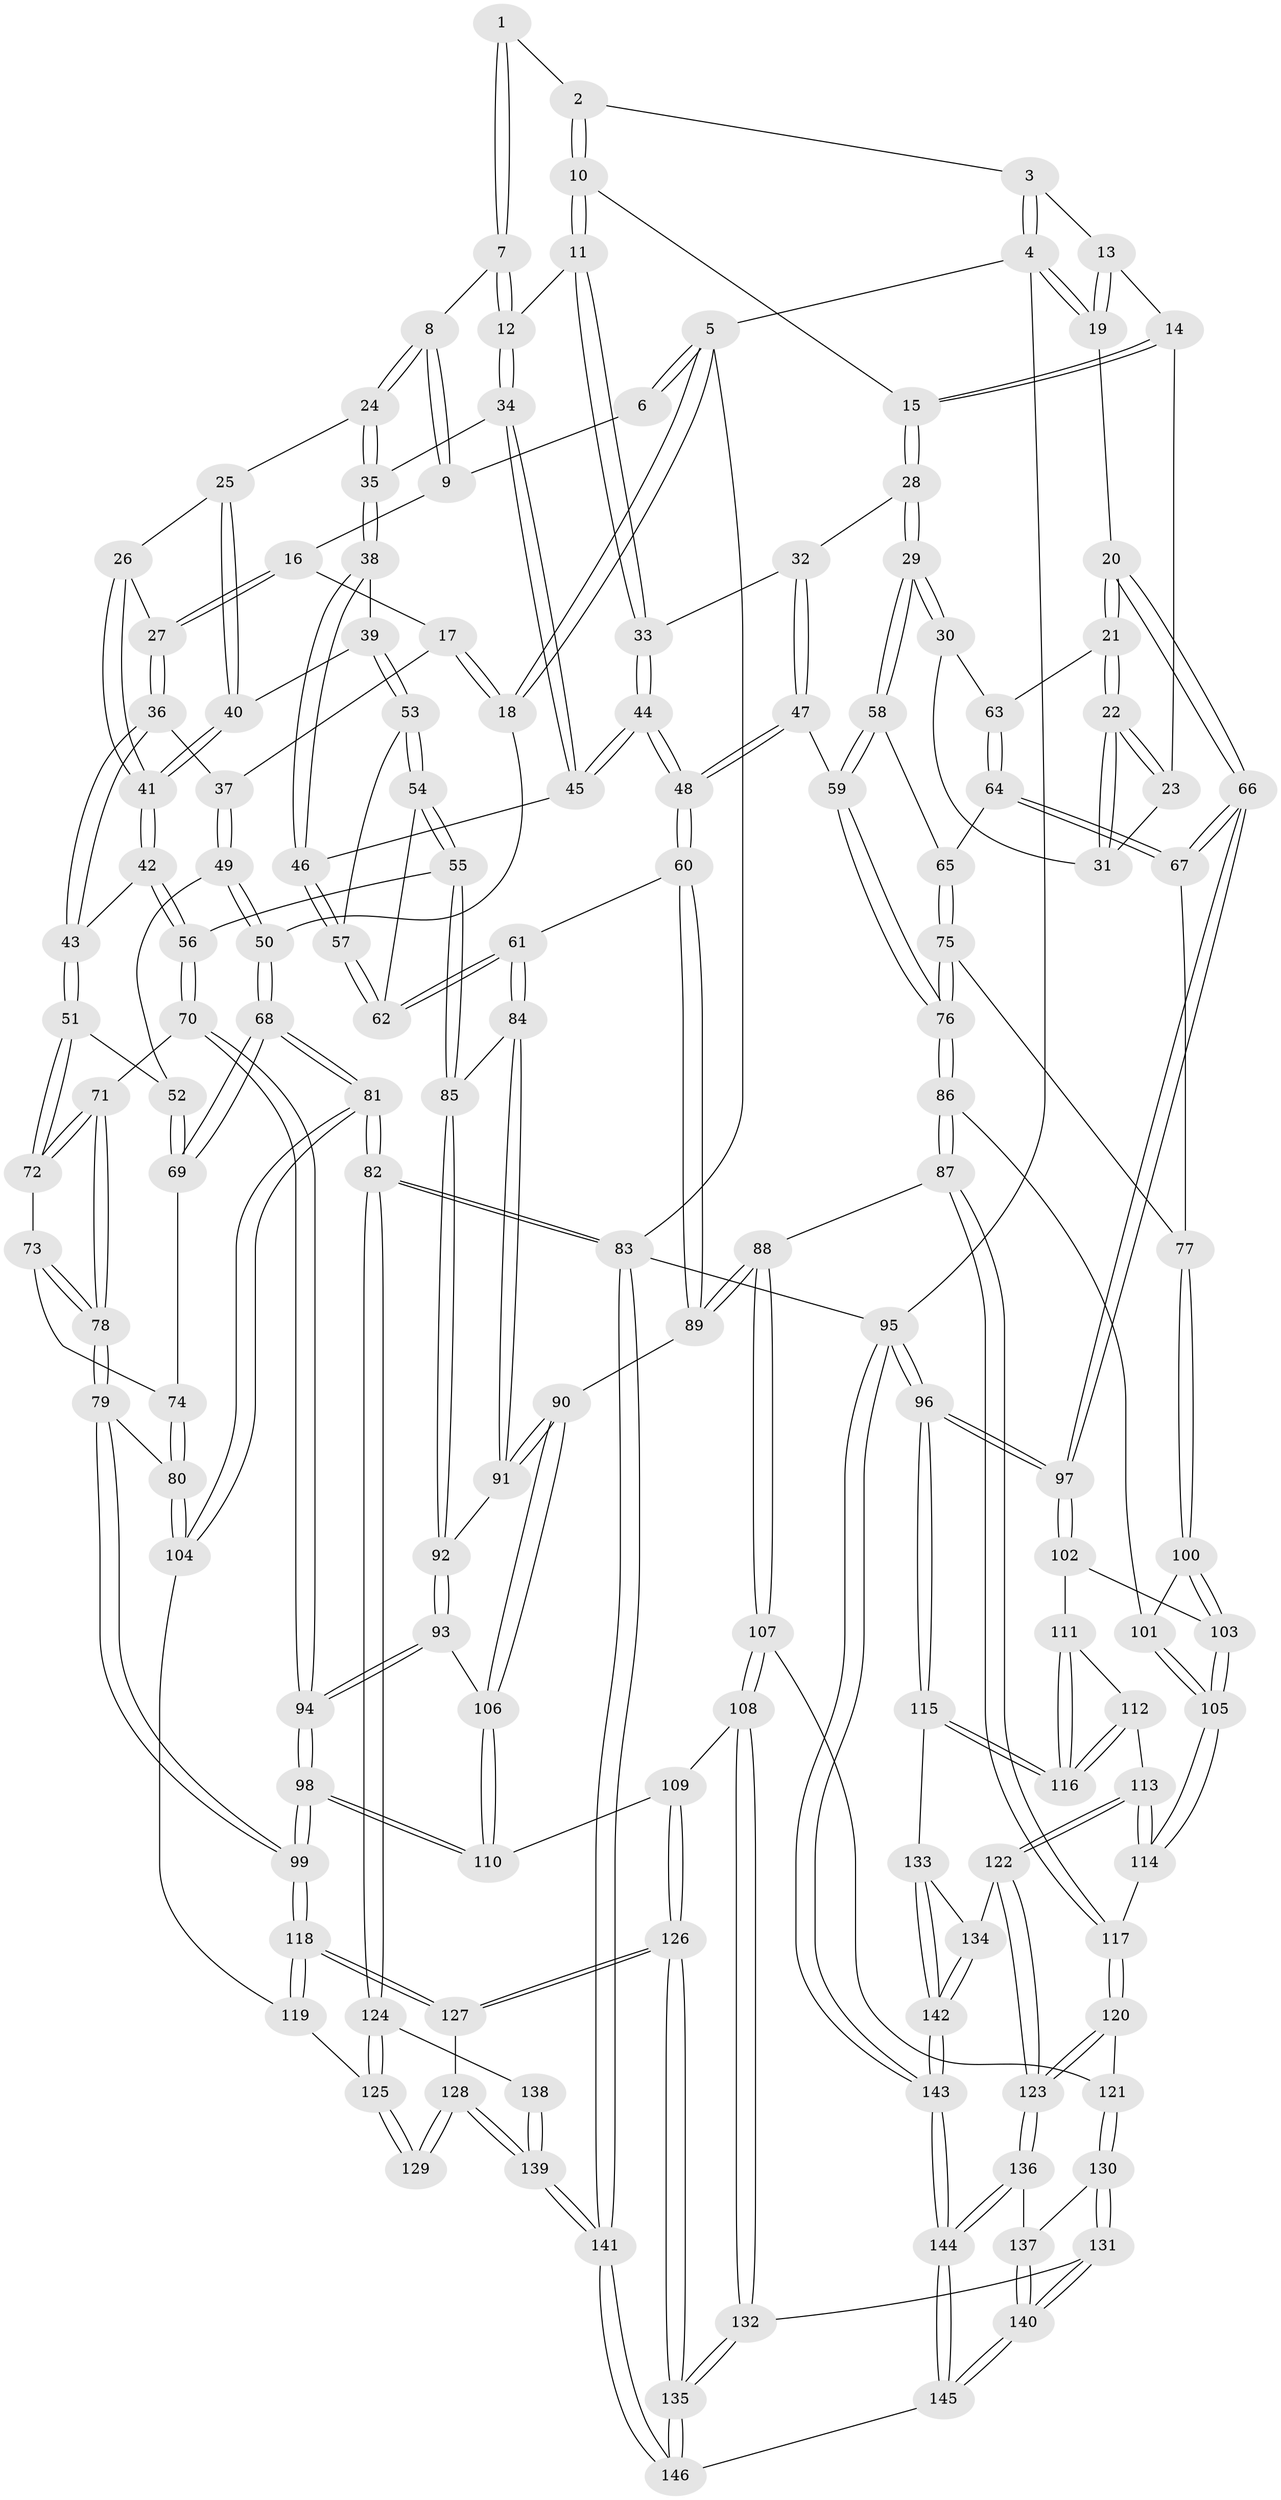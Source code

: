 // Generated by graph-tools (version 1.1) at 2025/17/03/09/25 04:17:01]
// undirected, 146 vertices, 362 edges
graph export_dot {
graph [start="1"]
  node [color=gray90,style=filled];
  1 [pos="+0.5382552169112946+0"];
  2 [pos="+0.6801505034644836+0"];
  3 [pos="+0.8060061249376584+0"];
  4 [pos="+1+0"];
  5 [pos="+0+0"];
  6 [pos="+0.24835862921234458+0"];
  7 [pos="+0.46169906363428903+0.07811856189975053"];
  8 [pos="+0.36771520564124116+0.10320143791256843"];
  9 [pos="+0.27584924626591517+0.026553524404250035"];
  10 [pos="+0.690246973358864+0.04910780587302307"];
  11 [pos="+0.5347705153018613+0.1744260195295112"];
  12 [pos="+0.5324136990115622+0.17353587301308052"];
  13 [pos="+0.8958705476164678+0.03629580257593614"];
  14 [pos="+0.8921904873115712+0.054737524857387865"];
  15 [pos="+0.7045253643560105+0.07130766596210367"];
  16 [pos="+0.225682499172524+0.07875525181245288"];
  17 [pos="+0+0.036788414964479516"];
  18 [pos="+0+0"];
  19 [pos="+1+0.11200048727095353"];
  20 [pos="+1+0.2289954968808554"];
  21 [pos="+1+0.21587258008124635"];
  22 [pos="+1+0.2033212289686248"];
  23 [pos="+0.8899925137174464+0.07043937401751414"];
  24 [pos="+0.34622532607763545+0.1576720511743021"];
  25 [pos="+0.3151706098130696+0.195342366875894"];
  26 [pos="+0.2351038994452034+0.19396628097443133"];
  27 [pos="+0.21408426724633697+0.18939724293702628"];
  28 [pos="+0.7786268744313055+0.19890118002450785"];
  29 [pos="+0.7862809383324302+0.20333850212738672"];
  30 [pos="+0.7864240432115158+0.20331634557303896"];
  31 [pos="+0.8543392555583239+0.1302261173020567"];
  32 [pos="+0.6885767470226289+0.22045218393459828"];
  33 [pos="+0.5477039397080176+0.19141363983019327"];
  34 [pos="+0.45852146948160205+0.22765465551203018"];
  35 [pos="+0.4456920217740477+0.22855790030602496"];
  36 [pos="+0.17176129449114438+0.21055395919816894"];
  37 [pos="+0.15445354076615408+0.2066566164855752"];
  38 [pos="+0.3879203374337711+0.2605179042459294"];
  39 [pos="+0.3524887453441224+0.26911416718170084"];
  40 [pos="+0.34298565465770176+0.2654329463578154"];
  41 [pos="+0.2810516810048099+0.33008610690652535"];
  42 [pos="+0.27169486456054626+0.3463920852834095"];
  43 [pos="+0.19133688248521083+0.32342926974489306"];
  44 [pos="+0.5761983457122208+0.37747266715608163"];
  45 [pos="+0.4583574160824668+0.29690756840578836"];
  46 [pos="+0.4387149420265365+0.30767086697272955"];
  47 [pos="+0.5833454613219573+0.38733774989818076"];
  48 [pos="+0.5803277692296331+0.38707256368946386"];
  49 [pos="+0.08770940830113028+0.27427532262247756"];
  50 [pos="+0+0"];
  51 [pos="+0.14853644267080224+0.3616877265400552"];
  52 [pos="+0.06685757094645546+0.3411287937215538"];
  53 [pos="+0.3787709094504567+0.31486915910439994"];
  54 [pos="+0.3512806049490578+0.41775813203506623"];
  55 [pos="+0.3261210031181119+0.4353765933930223"];
  56 [pos="+0.3112014580518831+0.43427194163565447"];
  57 [pos="+0.42314868673785083+0.3262501259576882"];
  58 [pos="+0.7583199852131581+0.34211334233152635"];
  59 [pos="+0.587669046521546+0.3887460021164981"];
  60 [pos="+0.5572091126493781+0.40559534511400513"];
  61 [pos="+0.5406613301369929+0.41338724523705617"];
  62 [pos="+0.43717400730075445+0.3912381881412719"];
  63 [pos="+0.8989749349029145+0.2540031349598462"];
  64 [pos="+0.9016021734324+0.3626922905088552"];
  65 [pos="+0.7753096671215891+0.3651179691559467"];
  66 [pos="+1+0.38385729228471327"];
  67 [pos="+0.9581037308941293+0.4353730150193334"];
  68 [pos="+0+0.41572240022932466"];
  69 [pos="+0+0.4029250907916372"];
  70 [pos="+0.26262893499398027+0.47414686549019275"];
  71 [pos="+0.209009067043903+0.48552004299383905"];
  72 [pos="+0.15555057801760788+0.4174105154679327"];
  73 [pos="+0.08223852140665465+0.44741829276534884"];
  74 [pos="+0.08013844468204766+0.447347426175234"];
  75 [pos="+0.792917160687441+0.463325300641143"];
  76 [pos="+0.7143544031412761+0.5357165933704036"];
  77 [pos="+0.9078544345948727+0.48541175585859414"];
  78 [pos="+0.16158734689689783+0.5454362759524277"];
  79 [pos="+0.13470875492155093+0.5970672066666538"];
  80 [pos="+0.0960451393427169+0.6013088433847057"];
  81 [pos="+0+0.5034733769919615"];
  82 [pos="+0+0.8096293839733211"];
  83 [pos="+0+1"];
  84 [pos="+0.5115612159997184+0.4564775540564118"];
  85 [pos="+0.39912729660001656+0.5157250263330473"];
  86 [pos="+0.70967233562477+0.582933371011461"];
  87 [pos="+0.705980602260435+0.5903955138187482"];
  88 [pos="+0.6273186004768608+0.6170692428946509"];
  89 [pos="+0.5885021473775365+0.6041883932434423"];
  90 [pos="+0.516071622136309+0.6064772251769918"];
  91 [pos="+0.5062287860692545+0.5878073795329528"];
  92 [pos="+0.40037836041955127+0.5291634764036662"];
  93 [pos="+0.36575403972149095+0.6022773928457623"];
  94 [pos="+0.3226176063733008+0.6490426153801607"];
  95 [pos="+1+1"];
  96 [pos="+1+0.8114321301063235"];
  97 [pos="+1+0.6250866830642156"];
  98 [pos="+0.3024472937349922+0.70754239086879"];
  99 [pos="+0.27979198146308853+0.7284123420356787"];
  100 [pos="+0.9082595306689469+0.5478475062205552"];
  101 [pos="+0.8077466921562763+0.5854388762951084"];
  102 [pos="+0.9839908511729708+0.6192375787050312"];
  103 [pos="+0.9322702304946009+0.6012388334373726"];
  104 [pos="+0.09544349535472331+0.6014206749026808"];
  105 [pos="+0.8774802783520425+0.6669763127916659"];
  106 [pos="+0.5063377531013736+0.618895261855089"];
  107 [pos="+0.6043715326298591+0.7184282492054074"];
  108 [pos="+0.5309841899440816+0.7527199174806403"];
  109 [pos="+0.47912382726460284+0.7075093839938995"];
  110 [pos="+0.47333190233072236+0.7002460839247039"];
  111 [pos="+0.974399819513438+0.6562920059869579"];
  112 [pos="+0.8888768426868893+0.7357792784258768"];
  113 [pos="+0.8807834940004262+0.7338274930305965"];
  114 [pos="+0.8723080484664778+0.6780286566502337"];
  115 [pos="+1+0.8224969512102324"];
  116 [pos="+0.9519969404322701+0.751904885165581"];
  117 [pos="+0.7371558889829366+0.6520613091218946"];
  118 [pos="+0.26589763545886325+0.8029961019642063"];
  119 [pos="+0.06328156343821437+0.7014147297274583"];
  120 [pos="+0.7382354198409075+0.7541041461719007"];
  121 [pos="+0.6421785931674184+0.7522298103201631"];
  122 [pos="+0.7932783770878079+0.8260777892375281"];
  123 [pos="+0.7858263545428598+0.8262234229613267"];
  124 [pos="+0+0.7971535332129833"];
  125 [pos="+0.04672094118943502+0.7276989820805433"];
  126 [pos="+0.3705010669590756+0.9660204698709377"];
  127 [pos="+0.2651235407090443+0.8103766455572358"];
  128 [pos="+0.19927716380702112+0.8288828642135889"];
  129 [pos="+0.17630957421348298+0.821953690704323"];
  130 [pos="+0.6274264386157599+0.8140086552769089"];
  131 [pos="+0.5569233462497349+0.8677037243422558"];
  132 [pos="+0.5314946173522931+0.8677274758236908"];
  133 [pos="+0.9227986002969882+0.8983368610540334"];
  134 [pos="+0.8070319064350225+0.8359315554625463"];
  135 [pos="+0.3834544301192585+0.9882945940798362"];
  136 [pos="+0.7829723087151195+0.829051045315835"];
  137 [pos="+0.7376065363412379+0.8490017403805795"];
  138 [pos="+0+0.8109016808987997"];
  139 [pos="+0.09746541648752269+0.9236989509073058"];
  140 [pos="+0.6596607602740449+0.9173906873234821"];
  141 [pos="+0+1"];
  142 [pos="+0.8924176266063351+1"];
  143 [pos="+0.8921156938579926+1"];
  144 [pos="+0.7339268661416853+1"];
  145 [pos="+0.69932550474062+1"];
  146 [pos="+0.38469023387087153+1"];
  1 -- 2;
  1 -- 7;
  1 -- 7;
  2 -- 3;
  2 -- 10;
  2 -- 10;
  3 -- 4;
  3 -- 4;
  3 -- 13;
  4 -- 5;
  4 -- 19;
  4 -- 19;
  4 -- 95;
  5 -- 6;
  5 -- 6;
  5 -- 18;
  5 -- 18;
  5 -- 83;
  6 -- 9;
  7 -- 8;
  7 -- 12;
  7 -- 12;
  8 -- 9;
  8 -- 9;
  8 -- 24;
  8 -- 24;
  9 -- 16;
  10 -- 11;
  10 -- 11;
  10 -- 15;
  11 -- 12;
  11 -- 33;
  11 -- 33;
  12 -- 34;
  12 -- 34;
  13 -- 14;
  13 -- 19;
  13 -- 19;
  14 -- 15;
  14 -- 15;
  14 -- 23;
  15 -- 28;
  15 -- 28;
  16 -- 17;
  16 -- 27;
  16 -- 27;
  17 -- 18;
  17 -- 18;
  17 -- 37;
  18 -- 50;
  19 -- 20;
  20 -- 21;
  20 -- 21;
  20 -- 66;
  20 -- 66;
  21 -- 22;
  21 -- 22;
  21 -- 63;
  22 -- 23;
  22 -- 23;
  22 -- 31;
  22 -- 31;
  23 -- 31;
  24 -- 25;
  24 -- 35;
  24 -- 35;
  25 -- 26;
  25 -- 40;
  25 -- 40;
  26 -- 27;
  26 -- 41;
  26 -- 41;
  27 -- 36;
  27 -- 36;
  28 -- 29;
  28 -- 29;
  28 -- 32;
  29 -- 30;
  29 -- 30;
  29 -- 58;
  29 -- 58;
  30 -- 31;
  30 -- 63;
  32 -- 33;
  32 -- 47;
  32 -- 47;
  33 -- 44;
  33 -- 44;
  34 -- 35;
  34 -- 45;
  34 -- 45;
  35 -- 38;
  35 -- 38;
  36 -- 37;
  36 -- 43;
  36 -- 43;
  37 -- 49;
  37 -- 49;
  38 -- 39;
  38 -- 46;
  38 -- 46;
  39 -- 40;
  39 -- 53;
  39 -- 53;
  40 -- 41;
  40 -- 41;
  41 -- 42;
  41 -- 42;
  42 -- 43;
  42 -- 56;
  42 -- 56;
  43 -- 51;
  43 -- 51;
  44 -- 45;
  44 -- 45;
  44 -- 48;
  44 -- 48;
  45 -- 46;
  46 -- 57;
  46 -- 57;
  47 -- 48;
  47 -- 48;
  47 -- 59;
  48 -- 60;
  48 -- 60;
  49 -- 50;
  49 -- 50;
  49 -- 52;
  50 -- 68;
  50 -- 68;
  51 -- 52;
  51 -- 72;
  51 -- 72;
  52 -- 69;
  52 -- 69;
  53 -- 54;
  53 -- 54;
  53 -- 57;
  54 -- 55;
  54 -- 55;
  54 -- 62;
  55 -- 56;
  55 -- 85;
  55 -- 85;
  56 -- 70;
  56 -- 70;
  57 -- 62;
  57 -- 62;
  58 -- 59;
  58 -- 59;
  58 -- 65;
  59 -- 76;
  59 -- 76;
  60 -- 61;
  60 -- 89;
  60 -- 89;
  61 -- 62;
  61 -- 62;
  61 -- 84;
  61 -- 84;
  63 -- 64;
  63 -- 64;
  64 -- 65;
  64 -- 67;
  64 -- 67;
  65 -- 75;
  65 -- 75;
  66 -- 67;
  66 -- 67;
  66 -- 97;
  66 -- 97;
  67 -- 77;
  68 -- 69;
  68 -- 69;
  68 -- 81;
  68 -- 81;
  69 -- 74;
  70 -- 71;
  70 -- 94;
  70 -- 94;
  71 -- 72;
  71 -- 72;
  71 -- 78;
  71 -- 78;
  72 -- 73;
  73 -- 74;
  73 -- 78;
  73 -- 78;
  74 -- 80;
  74 -- 80;
  75 -- 76;
  75 -- 76;
  75 -- 77;
  76 -- 86;
  76 -- 86;
  77 -- 100;
  77 -- 100;
  78 -- 79;
  78 -- 79;
  79 -- 80;
  79 -- 99;
  79 -- 99;
  80 -- 104;
  80 -- 104;
  81 -- 82;
  81 -- 82;
  81 -- 104;
  81 -- 104;
  82 -- 83;
  82 -- 83;
  82 -- 124;
  82 -- 124;
  83 -- 141;
  83 -- 141;
  83 -- 95;
  84 -- 85;
  84 -- 91;
  84 -- 91;
  85 -- 92;
  85 -- 92;
  86 -- 87;
  86 -- 87;
  86 -- 101;
  87 -- 88;
  87 -- 117;
  87 -- 117;
  88 -- 89;
  88 -- 89;
  88 -- 107;
  88 -- 107;
  89 -- 90;
  90 -- 91;
  90 -- 91;
  90 -- 106;
  90 -- 106;
  91 -- 92;
  92 -- 93;
  92 -- 93;
  93 -- 94;
  93 -- 94;
  93 -- 106;
  94 -- 98;
  94 -- 98;
  95 -- 96;
  95 -- 96;
  95 -- 143;
  95 -- 143;
  96 -- 97;
  96 -- 97;
  96 -- 115;
  96 -- 115;
  97 -- 102;
  97 -- 102;
  98 -- 99;
  98 -- 99;
  98 -- 110;
  98 -- 110;
  99 -- 118;
  99 -- 118;
  100 -- 101;
  100 -- 103;
  100 -- 103;
  101 -- 105;
  101 -- 105;
  102 -- 103;
  102 -- 111;
  103 -- 105;
  103 -- 105;
  104 -- 119;
  105 -- 114;
  105 -- 114;
  106 -- 110;
  106 -- 110;
  107 -- 108;
  107 -- 108;
  107 -- 121;
  108 -- 109;
  108 -- 132;
  108 -- 132;
  109 -- 110;
  109 -- 126;
  109 -- 126;
  111 -- 112;
  111 -- 116;
  111 -- 116;
  112 -- 113;
  112 -- 116;
  112 -- 116;
  113 -- 114;
  113 -- 114;
  113 -- 122;
  113 -- 122;
  114 -- 117;
  115 -- 116;
  115 -- 116;
  115 -- 133;
  117 -- 120;
  117 -- 120;
  118 -- 119;
  118 -- 119;
  118 -- 127;
  118 -- 127;
  119 -- 125;
  120 -- 121;
  120 -- 123;
  120 -- 123;
  121 -- 130;
  121 -- 130;
  122 -- 123;
  122 -- 123;
  122 -- 134;
  123 -- 136;
  123 -- 136;
  124 -- 125;
  124 -- 125;
  124 -- 138;
  125 -- 129;
  125 -- 129;
  126 -- 127;
  126 -- 127;
  126 -- 135;
  126 -- 135;
  127 -- 128;
  128 -- 129;
  128 -- 129;
  128 -- 139;
  128 -- 139;
  130 -- 131;
  130 -- 131;
  130 -- 137;
  131 -- 132;
  131 -- 140;
  131 -- 140;
  132 -- 135;
  132 -- 135;
  133 -- 134;
  133 -- 142;
  133 -- 142;
  134 -- 142;
  134 -- 142;
  135 -- 146;
  135 -- 146;
  136 -- 137;
  136 -- 144;
  136 -- 144;
  137 -- 140;
  137 -- 140;
  138 -- 139;
  138 -- 139;
  139 -- 141;
  139 -- 141;
  140 -- 145;
  140 -- 145;
  141 -- 146;
  141 -- 146;
  142 -- 143;
  142 -- 143;
  143 -- 144;
  143 -- 144;
  144 -- 145;
  144 -- 145;
  145 -- 146;
}
